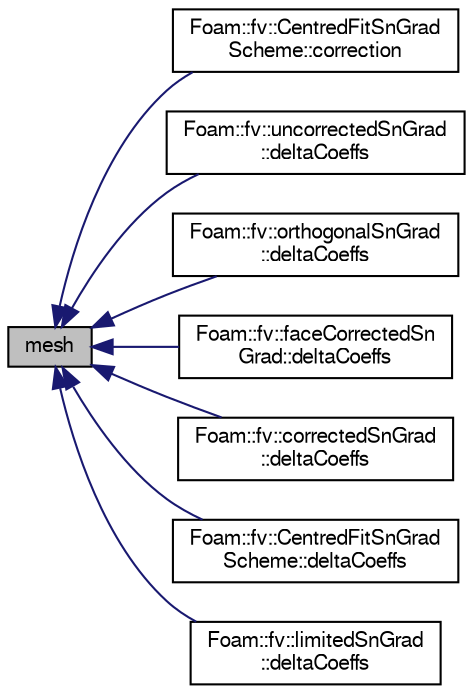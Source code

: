 digraph "mesh"
{
  bgcolor="transparent";
  edge [fontname="FreeSans",fontsize="10",labelfontname="FreeSans",labelfontsize="10"];
  node [fontname="FreeSans",fontsize="10",shape=record];
  rankdir="LR";
  Node1 [label="mesh",height=0.2,width=0.4,color="black", fillcolor="grey75", style="filled" fontcolor="black"];
  Node1 -> Node2 [dir="back",color="midnightblue",fontsize="10",style="solid",fontname="FreeSans"];
  Node2 [label="Foam::fv::CentredFitSnGrad\lScheme::correction",height=0.2,width=0.4,color="black",URL="$a00247.html#a575a424a2a3d61de0e8d6ad368b61be1",tooltip="Return the explicit correction to the face-interpolate. "];
  Node1 -> Node3 [dir="back",color="midnightblue",fontsize="10",style="solid",fontname="FreeSans"];
  Node3 [label="Foam::fv::uncorrectedSnGrad\l::deltaCoeffs",height=0.2,width=0.4,color="black",URL="$a02661.html#a5770fb49eaa93c2e54fc2848d6f7a5b1",tooltip="Return the interpolation weighting factors for the given field. "];
  Node1 -> Node4 [dir="back",color="midnightblue",fontsize="10",style="solid",fontname="FreeSans"];
  Node4 [label="Foam::fv::orthogonalSnGrad\l::deltaCoeffs",height=0.2,width=0.4,color="black",URL="$a01677.html#a5770fb49eaa93c2e54fc2848d6f7a5b1",tooltip="Return the interpolation weighting factors for the given field. "];
  Node1 -> Node5 [dir="back",color="midnightblue",fontsize="10",style="solid",fontname="FreeSans"];
  Node5 [label="Foam::fv::faceCorrectedSn\lGrad::deltaCoeffs",height=0.2,width=0.4,color="black",URL="$a00701.html#a5770fb49eaa93c2e54fc2848d6f7a5b1",tooltip="Return the interpolation weighting factors for the given field. "];
  Node1 -> Node6 [dir="back",color="midnightblue",fontsize="10",style="solid",fontname="FreeSans"];
  Node6 [label="Foam::fv::correctedSnGrad\l::deltaCoeffs",height=0.2,width=0.4,color="black",URL="$a00390.html#a5770fb49eaa93c2e54fc2848d6f7a5b1",tooltip="Return the interpolation weighting factors for the given field. "];
  Node1 -> Node7 [dir="back",color="midnightblue",fontsize="10",style="solid",fontname="FreeSans"];
  Node7 [label="Foam::fv::CentredFitSnGrad\lScheme::deltaCoeffs",height=0.2,width=0.4,color="black",URL="$a00247.html#a5770fb49eaa93c2e54fc2848d6f7a5b1",tooltip="Return the interpolation weighting factors for the given field. "];
  Node1 -> Node8 [dir="back",color="midnightblue",fontsize="10",style="solid",fontname="FreeSans"];
  Node8 [label="Foam::fv::limitedSnGrad\l::deltaCoeffs",height=0.2,width=0.4,color="black",URL="$a01284.html#a5770fb49eaa93c2e54fc2848d6f7a5b1",tooltip="Return the interpolation weighting factors for the given field. "];
}
